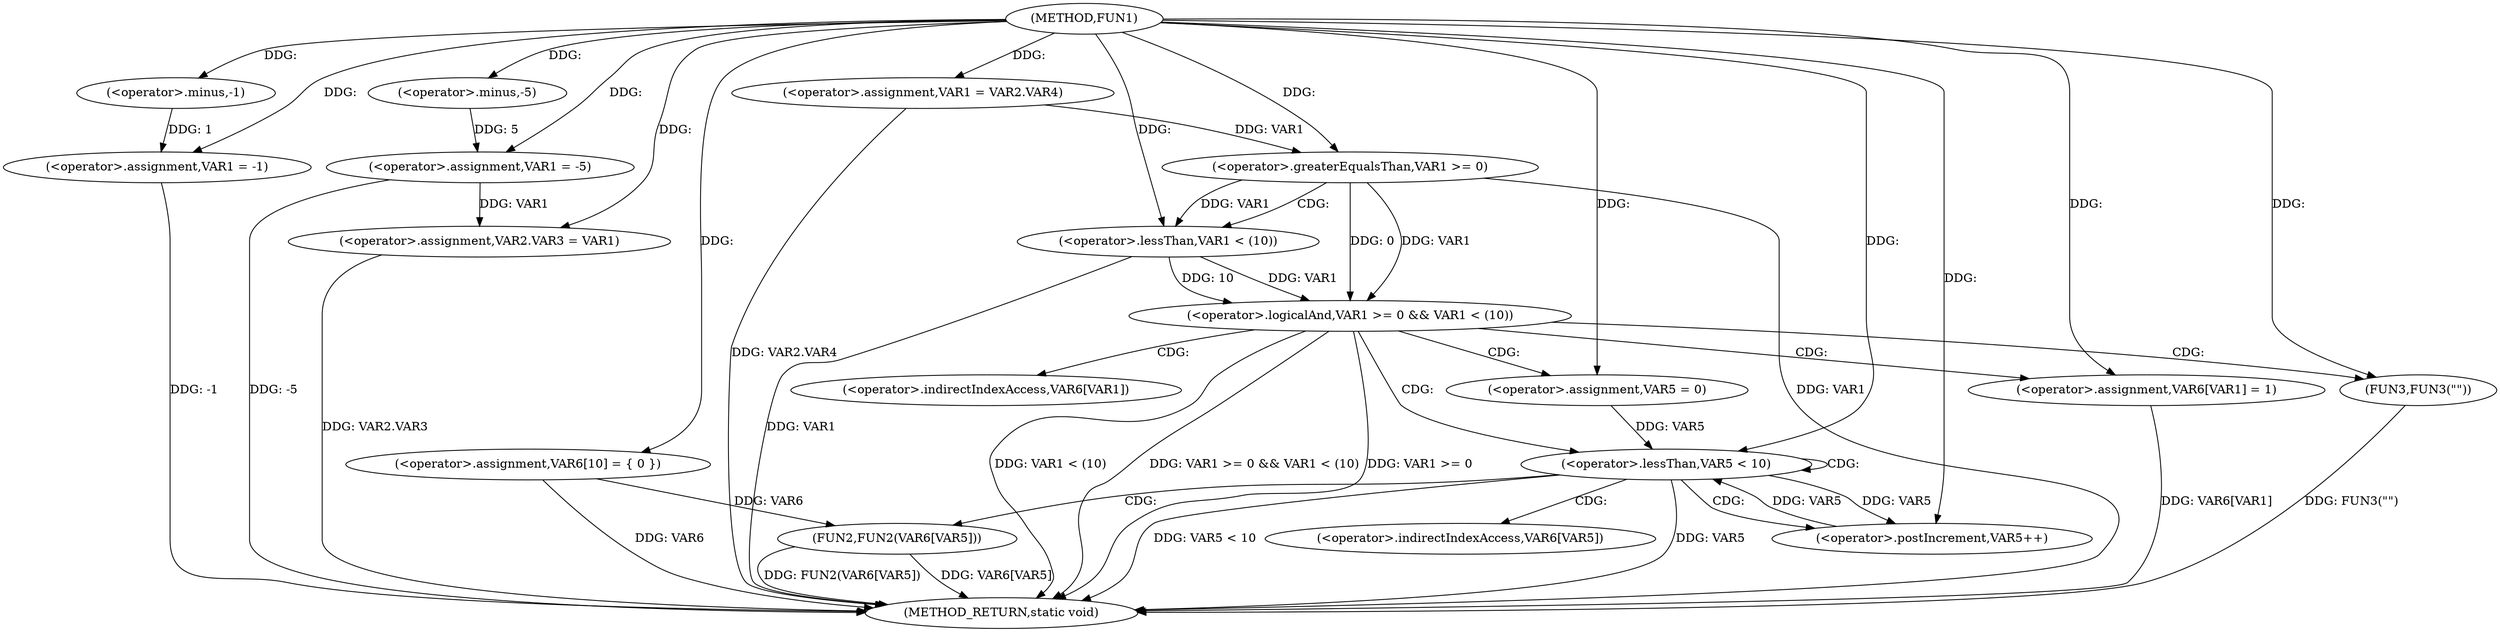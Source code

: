 digraph FUN1 {  
"1000100" [label = "(METHOD,FUN1)" ]
"1000161" [label = "(METHOD_RETURN,static void)" ]
"1000104" [label = "(<operator>.assignment,VAR1 = -1)" ]
"1000106" [label = "(<operator>.minus,-1)" ]
"1000108" [label = "(<operator>.assignment,VAR1 = -5)" ]
"1000110" [label = "(<operator>.minus,-5)" ]
"1000112" [label = "(<operator>.assignment,VAR2.VAR3 = VAR1)" ]
"1000119" [label = "(<operator>.assignment,VAR1 = VAR2.VAR4)" ]
"1000127" [label = "(<operator>.assignment,VAR6[10] = { 0 })" ]
"1000130" [label = "(<operator>.logicalAnd,VAR1 >= 0 && VAR1 < (10))" ]
"1000131" [label = "(<operator>.greaterEqualsThan,VAR1 >= 0)" ]
"1000134" [label = "(<operator>.lessThan,VAR1 < (10))" ]
"1000138" [label = "(<operator>.assignment,VAR6[VAR1] = 1)" ]
"1000144" [label = "(<operator>.assignment,VAR5 = 0)" ]
"1000147" [label = "(<operator>.lessThan,VAR5 < 10)" ]
"1000150" [label = "(<operator>.postIncrement,VAR5++)" ]
"1000153" [label = "(FUN2,FUN2(VAR6[VAR5]))" ]
"1000159" [label = "(FUN3,FUN3(\"\"))" ]
"1000139" [label = "(<operator>.indirectIndexAccess,VAR6[VAR1])" ]
"1000154" [label = "(<operator>.indirectIndexAccess,VAR6[VAR5])" ]
  "1000159" -> "1000161"  [ label = "DDG: FUN3(\"\")"] 
  "1000130" -> "1000161"  [ label = "DDG: VAR1 >= 0 && VAR1 < (10)"] 
  "1000119" -> "1000161"  [ label = "DDG: VAR2.VAR4"] 
  "1000147" -> "1000161"  [ label = "DDG: VAR5"] 
  "1000153" -> "1000161"  [ label = "DDG: VAR6[VAR5]"] 
  "1000147" -> "1000161"  [ label = "DDG: VAR5 < 10"] 
  "1000104" -> "1000161"  [ label = "DDG: -1"] 
  "1000130" -> "1000161"  [ label = "DDG: VAR1 >= 0"] 
  "1000131" -> "1000161"  [ label = "DDG: VAR1"] 
  "1000138" -> "1000161"  [ label = "DDG: VAR6[VAR1]"] 
  "1000130" -> "1000161"  [ label = "DDG: VAR1 < (10)"] 
  "1000153" -> "1000161"  [ label = "DDG: FUN2(VAR6[VAR5])"] 
  "1000134" -> "1000161"  [ label = "DDG: VAR1"] 
  "1000112" -> "1000161"  [ label = "DDG: VAR2.VAR3"] 
  "1000108" -> "1000161"  [ label = "DDG: -5"] 
  "1000127" -> "1000161"  [ label = "DDG: VAR6"] 
  "1000106" -> "1000104"  [ label = "DDG: 1"] 
  "1000100" -> "1000104"  [ label = "DDG: "] 
  "1000100" -> "1000106"  [ label = "DDG: "] 
  "1000110" -> "1000108"  [ label = "DDG: 5"] 
  "1000100" -> "1000108"  [ label = "DDG: "] 
  "1000100" -> "1000110"  [ label = "DDG: "] 
  "1000108" -> "1000112"  [ label = "DDG: VAR1"] 
  "1000100" -> "1000112"  [ label = "DDG: "] 
  "1000100" -> "1000119"  [ label = "DDG: "] 
  "1000100" -> "1000127"  [ label = "DDG: "] 
  "1000131" -> "1000130"  [ label = "DDG: VAR1"] 
  "1000131" -> "1000130"  [ label = "DDG: 0"] 
  "1000119" -> "1000131"  [ label = "DDG: VAR1"] 
  "1000100" -> "1000131"  [ label = "DDG: "] 
  "1000134" -> "1000130"  [ label = "DDG: VAR1"] 
  "1000134" -> "1000130"  [ label = "DDG: 10"] 
  "1000131" -> "1000134"  [ label = "DDG: VAR1"] 
  "1000100" -> "1000134"  [ label = "DDG: "] 
  "1000100" -> "1000138"  [ label = "DDG: "] 
  "1000100" -> "1000144"  [ label = "DDG: "] 
  "1000150" -> "1000147"  [ label = "DDG: VAR5"] 
  "1000144" -> "1000147"  [ label = "DDG: VAR5"] 
  "1000100" -> "1000147"  [ label = "DDG: "] 
  "1000147" -> "1000150"  [ label = "DDG: VAR5"] 
  "1000100" -> "1000150"  [ label = "DDG: "] 
  "1000127" -> "1000153"  [ label = "DDG: VAR6"] 
  "1000100" -> "1000159"  [ label = "DDG: "] 
  "1000130" -> "1000147"  [ label = "CDG: "] 
  "1000130" -> "1000139"  [ label = "CDG: "] 
  "1000130" -> "1000159"  [ label = "CDG: "] 
  "1000130" -> "1000144"  [ label = "CDG: "] 
  "1000130" -> "1000138"  [ label = "CDG: "] 
  "1000131" -> "1000134"  [ label = "CDG: "] 
  "1000147" -> "1000154"  [ label = "CDG: "] 
  "1000147" -> "1000147"  [ label = "CDG: "] 
  "1000147" -> "1000153"  [ label = "CDG: "] 
  "1000147" -> "1000150"  [ label = "CDG: "] 
}
